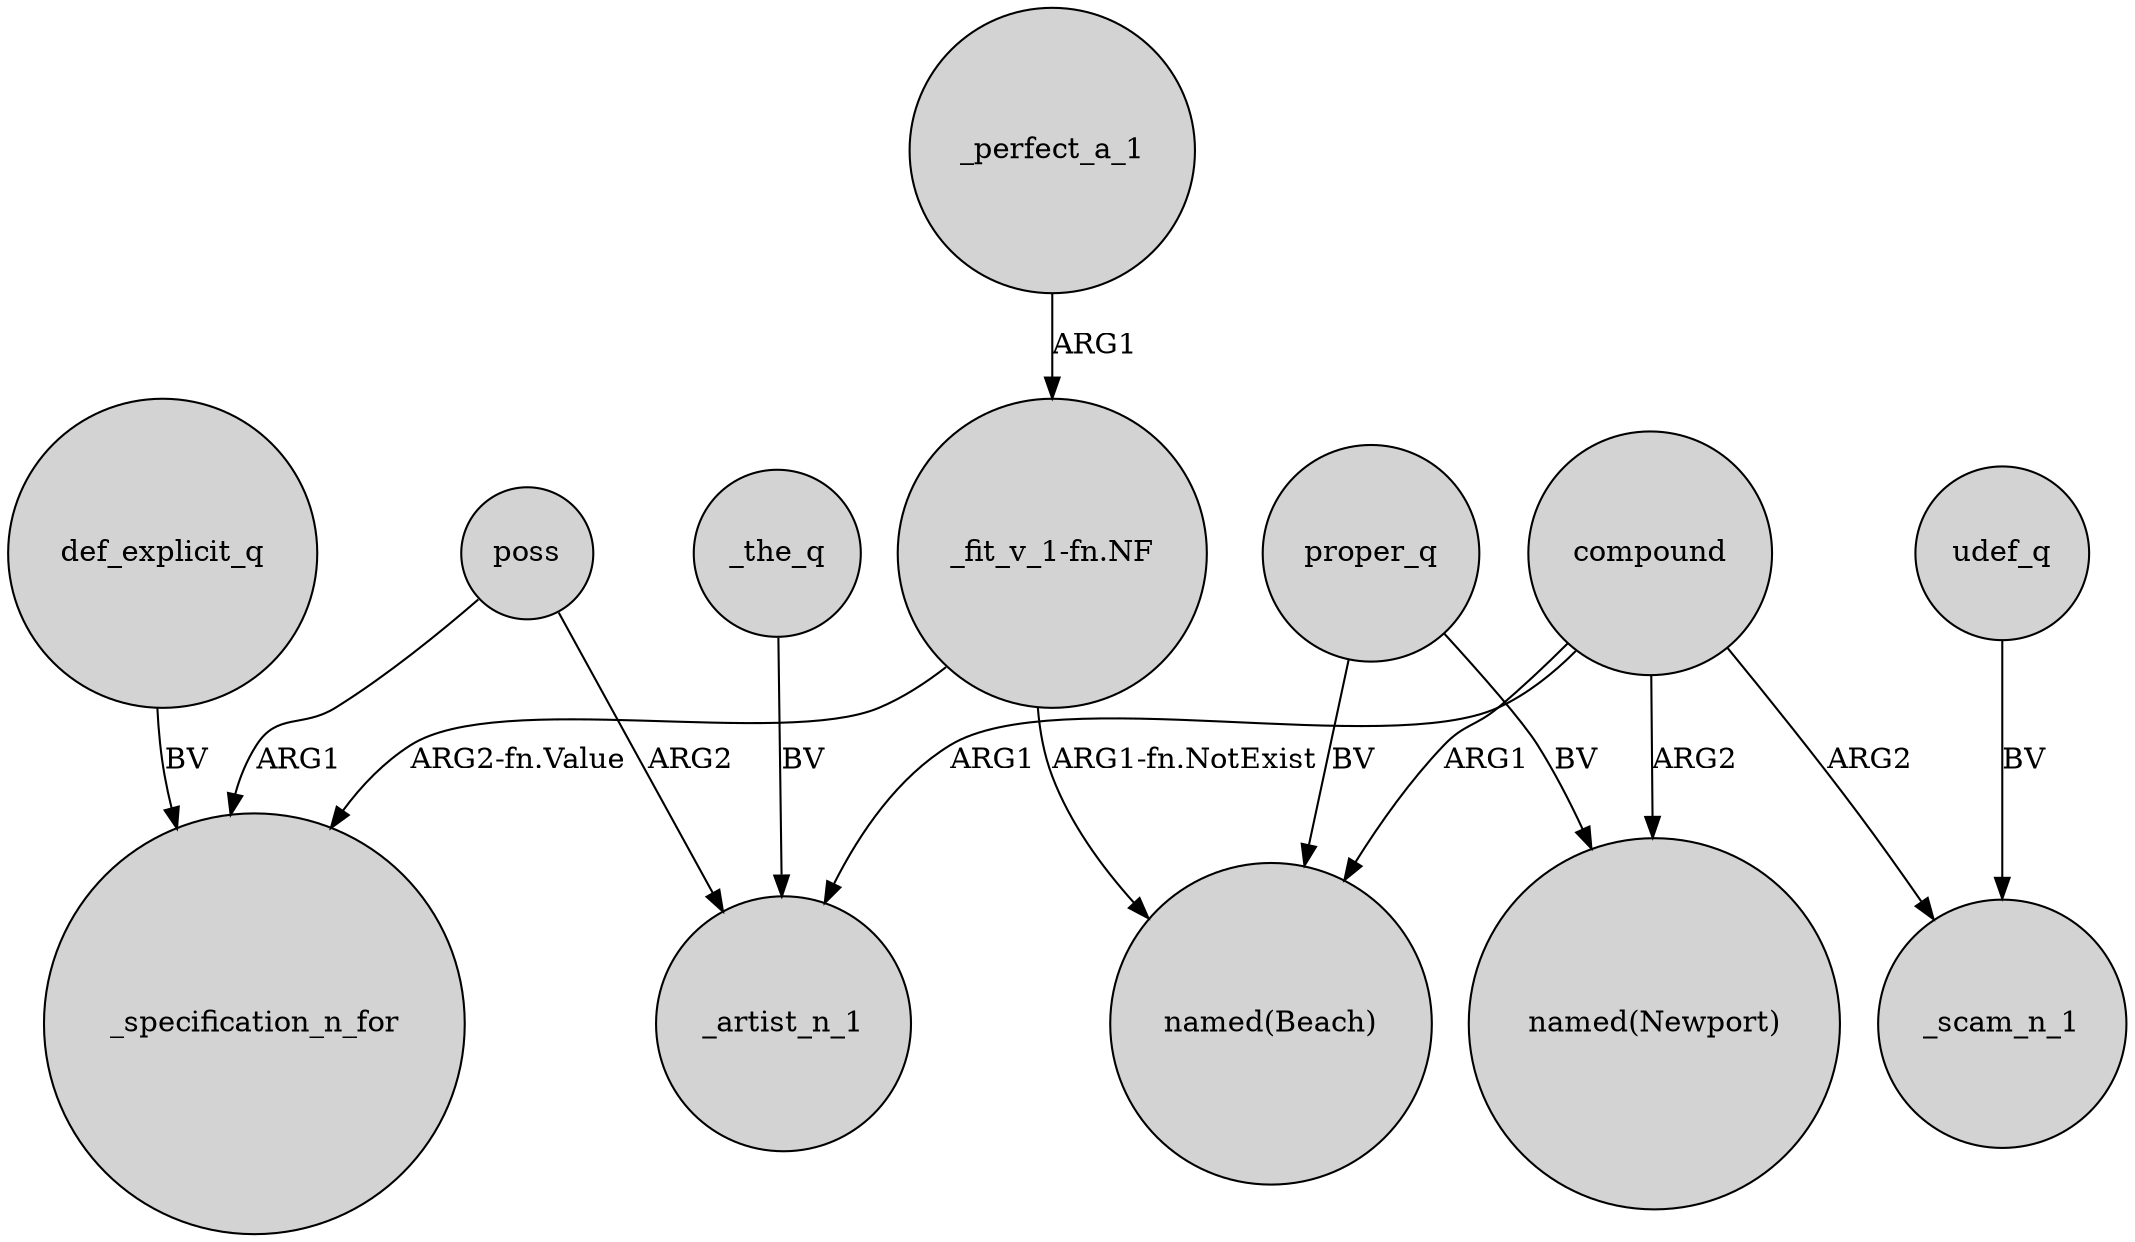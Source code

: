 digraph {
	node [shape=circle style=filled]
	compound -> _artist_n_1 [label=ARG1]
	compound -> "named(Newport)" [label=ARG2]
	_perfect_a_1 -> "_fit_v_1-fn.NF" [label=ARG1]
	compound -> "named(Beach)" [label=ARG1]
	proper_q -> "named(Beach)" [label=BV]
	udef_q -> _scam_n_1 [label=BV]
	"_fit_v_1-fn.NF" -> "named(Beach)" [label="ARG1-fn.NotExist"]
	compound -> _scam_n_1 [label=ARG2]
	proper_q -> "named(Newport)" [label=BV]
	"_fit_v_1-fn.NF" -> _specification_n_for [label="ARG2-fn.Value"]
	_the_q -> _artist_n_1 [label=BV]
	poss -> _artist_n_1 [label=ARG2]
	poss -> _specification_n_for [label=ARG1]
	def_explicit_q -> _specification_n_for [label=BV]
}
